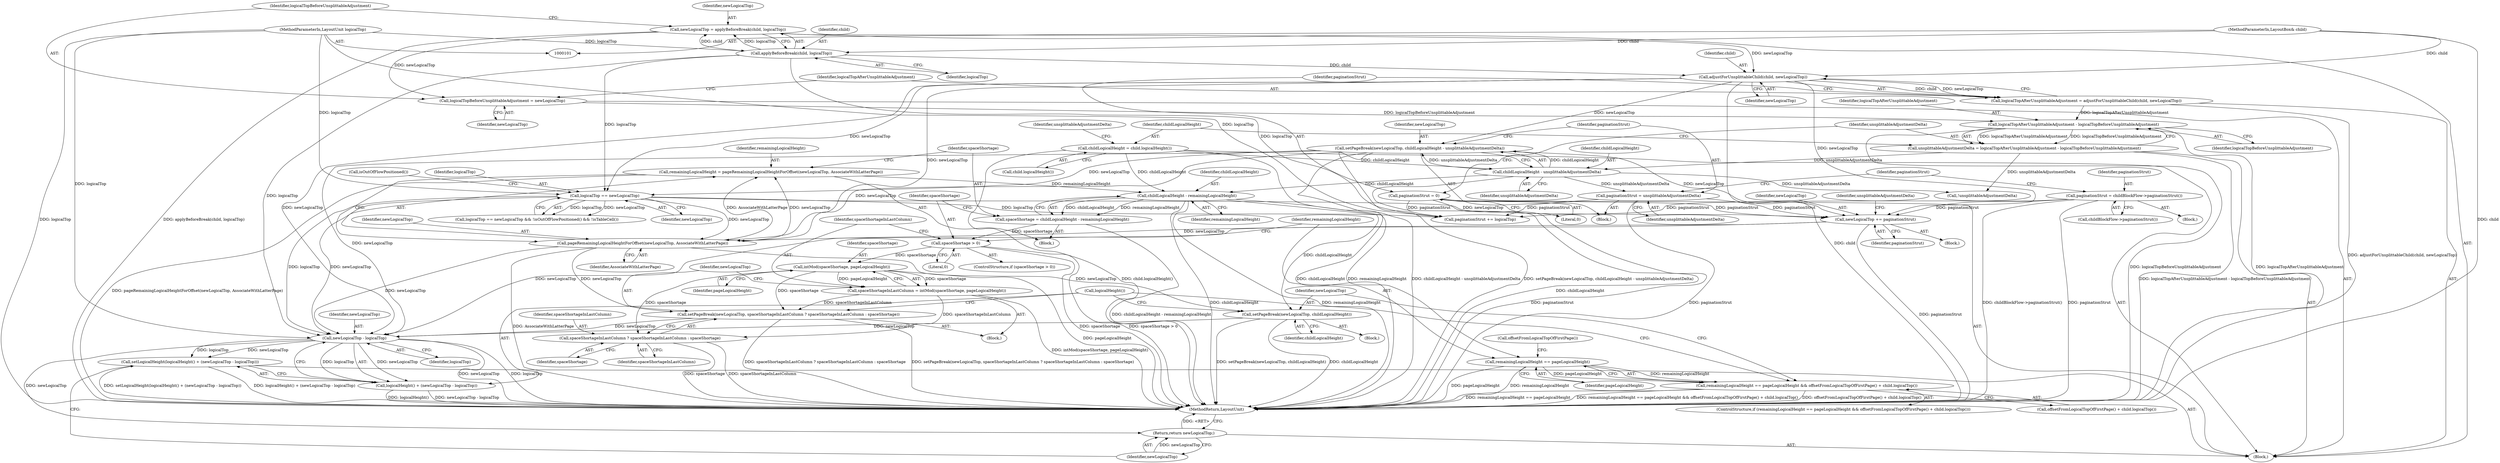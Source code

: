 digraph "1_Chrome_ce70785c73a2b7cf2b34de0d8439ca31929b4743@API" {
"1000208" [label="(Call,remainingLogicalHeight = pageRemainingLogicalHeightForOffset(newLogicalTop, AssociateWithLatterPage))"];
"1000210" [label="(Call,pageRemainingLogicalHeightForOffset(newLogicalTop, AssociateWithLatterPage))"];
"1000128" [label="(Call,adjustForUnsplittableChild(child, newLogicalTop))"];
"1000118" [label="(Call,applyBeforeBreak(child, logicalTop))"];
"1000103" [label="(MethodParameterIn,LayoutBox& child)"];
"1000102" [label="(MethodParameterIn,LayoutUnit logicalTop)"];
"1000116" [label="(Call,newLogicalTop = applyBeforeBreak(child, logicalTop))"];
"1000148" [label="(Call,setPageBreak(newLogicalTop, childLogicalHeight - unsplittableAdjustmentDelta))"];
"1000150" [label="(Call,childLogicalHeight - unsplittableAdjustmentDelta)"];
"1000142" [label="(Call,childLogicalHeight = child.logicalHeight())"];
"1000136" [label="(Call,unsplittableAdjustmentDelta = logicalTopAfterUnsplittableAdjustment - logicalTopBeforeUnsplittableAdjustment)"];
"1000138" [label="(Call,logicalTopAfterUnsplittableAdjustment - logicalTopBeforeUnsplittableAdjustment)"];
"1000126" [label="(Call,logicalTopAfterUnsplittableAdjustment = adjustForUnsplittableChild(child, newLogicalTop))"];
"1000122" [label="(Call,logicalTopBeforeUnsplittableAdjustment = newLogicalTop)"];
"1000172" [label="(Call,logicalTop == newLogicalTop)"];
"1000197" [label="(Call,newLogicalTop += paginationStrut)"];
"1000132" [label="(Call,paginationStrut = 0)"];
"1000153" [label="(Call,paginationStrut = unsplittableAdjustmentDelta)"];
"1000162" [label="(Call,paginationStrut = childBlockFlow->paginationStrut())"];
"1000216" [label="(Call,childLogicalHeight - remainingLogicalHeight)"];
"1000214" [label="(Call,spaceShortage = childLogicalHeight - remainingLogicalHeight)"];
"1000220" [label="(Call,spaceShortage > 0)"];
"1000227" [label="(Call,intMod(spaceShortage, pageLogicalHeight))"];
"1000225" [label="(Call,spaceShortageInLastColumn = intMod(spaceShortage, pageLogicalHeight))"];
"1000230" [label="(Call,setPageBreak(newLogicalTop, spaceShortageInLastColumn ? spaceShortageInLastColumn : spaceShortage))"];
"1000252" [label="(Call,newLogicalTop - logicalTop)"];
"1000249" [label="(Call,setLogicalHeight(logicalHeight() + (newLogicalTop - logicalTop)))"];
"1000250" [label="(Call,logicalHeight() + (newLogicalTop - logicalTop))"];
"1000255" [label="(Return,return newLogicalTop;)"];
"1000232" [label="(Call,spaceShortageInLastColumn ? spaceShortageInLastColumn : spaceShortage)"];
"1000239" [label="(Call,remainingLogicalHeight == pageLogicalHeight)"];
"1000238" [label="(Call,remainingLogicalHeight == pageLogicalHeight && offsetFromLogicalTopOfFirstPage() + child.logicalTop())"];
"1000246" [label="(Call,setPageBreak(newLogicalTop, childLogicalHeight))"];
"1000246" [label="(Call,setPageBreak(newLogicalTop, childLogicalHeight))"];
"1000249" [label="(Call,setLogicalHeight(logicalHeight() + (newLogicalTop - logicalTop)))"];
"1000228" [label="(Identifier,spaceShortage)"];
"1000142" [label="(Call,childLogicalHeight = child.logicalHeight())"];
"1000105" [label="(Block,)"];
"1000140" [label="(Identifier,logicalTopBeforeUnsplittableAdjustment)"];
"1000153" [label="(Call,paginationStrut = unsplittableAdjustmentDelta)"];
"1000103" [label="(MethodParameterIn,LayoutBox& child)"];
"1000235" [label="(Identifier,spaceShortage)"];
"1000123" [label="(Identifier,logicalTopBeforeUnsplittableAdjustment)"];
"1000155" [label="(Identifier,unsplittableAdjustmentDelta)"];
"1000251" [label="(Call,logicalHeight())"];
"1000177" [label="(Call,isOutOfFlowPositioned())"];
"1000150" [label="(Call,childLogicalHeight - unsplittableAdjustmentDelta)"];
"1000216" [label="(Call,childLogicalHeight - remainingLogicalHeight)"];
"1000257" [label="(MethodReturn,LayoutUnit)"];
"1000239" [label="(Call,remainingLogicalHeight == pageLogicalHeight)"];
"1000198" [label="(Identifier,newLogicalTop)"];
"1000241" [label="(Identifier,pageLogicalHeight)"];
"1000212" [label="(Identifier,AssociateWithLatterPage)"];
"1000217" [label="(Identifier,childLogicalHeight)"];
"1000166" [label="(Identifier,paginationStrut)"];
"1000181" [label="(Call,paginationStrut += logicalTop)"];
"1000210" [label="(Call,pageRemainingLogicalHeightForOffset(newLogicalTop, AssociateWithLatterPage))"];
"1000226" [label="(Identifier,spaceShortageInLastColumn)"];
"1000162" [label="(Call,paginationStrut = childBlockFlow->paginationStrut())"];
"1000242" [label="(Call,offsetFromLogicalTopOfFirstPage() + child.logicalTop())"];
"1000163" [label="(Identifier,paginationStrut)"];
"1000118" [label="(Call,applyBeforeBreak(child, logicalTop))"];
"1000129" [label="(Identifier,child)"];
"1000233" [label="(Identifier,spaceShortageInLastColumn)"];
"1000219" [label="(ControlStructure,if (spaceShortage > 0))"];
"1000147" [label="(Block,)"];
"1000232" [label="(Call,spaceShortageInLastColumn ? spaceShortageInLastColumn : spaceShortage)"];
"1000209" [label="(Identifier,remainingLogicalHeight)"];
"1000240" [label="(Identifier,remainingLogicalHeight)"];
"1000222" [label="(Literal,0)"];
"1000229" [label="(Identifier,pageLogicalHeight)"];
"1000252" [label="(Call,newLogicalTop - logicalTop)"];
"1000134" [label="(Literal,0)"];
"1000220" [label="(Call,spaceShortage > 0)"];
"1000128" [label="(Call,adjustForUnsplittableChild(child, newLogicalTop))"];
"1000152" [label="(Identifier,unsplittableAdjustmentDelta)"];
"1000126" [label="(Call,logicalTopAfterUnsplittableAdjustment = adjustForUnsplittableChild(child, newLogicalTop))"];
"1000238" [label="(Call,remainingLogicalHeight == pageLogicalHeight && offsetFromLogicalTopOfFirstPage() + child.logicalTop())"];
"1000199" [label="(Identifier,paginationStrut)"];
"1000132" [label="(Call,paginationStrut = 0)"];
"1000116" [label="(Call,newLogicalTop = applyBeforeBreak(child, logicalTop))"];
"1000214" [label="(Call,spaceShortage = childLogicalHeight - remainingLogicalHeight)"];
"1000137" [label="(Identifier,unsplittableAdjustmentDelta)"];
"1000234" [label="(Identifier,spaceShortageInLastColumn)"];
"1000171" [label="(Call,logicalTop == newLogicalTop && !isOutOfFlowPositioned() && !isTableCell())"];
"1000255" [label="(Return,return newLogicalTop;)"];
"1000256" [label="(Identifier,newLogicalTop)"];
"1000143" [label="(Identifier,childLogicalHeight)"];
"1000250" [label="(Call,logicalHeight() + (newLogicalTop - logicalTop))"];
"1000154" [label="(Identifier,paginationStrut)"];
"1000117" [label="(Identifier,newLogicalTop)"];
"1000119" [label="(Identifier,child)"];
"1000138" [label="(Call,logicalTopAfterUnsplittableAdjustment - logicalTopBeforeUnsplittableAdjustment)"];
"1000237" [label="(ControlStructure,if (remainingLogicalHeight == pageLogicalHeight && offsetFromLogicalTopOfFirstPage() + child.logicalTop()))"];
"1000173" [label="(Identifier,logicalTop)"];
"1000253" [label="(Identifier,newLogicalTop)"];
"1000223" [label="(Block,)"];
"1000151" [label="(Identifier,childLogicalHeight)"];
"1000206" [label="(Block,)"];
"1000164" [label="(Call,childBlockFlow->paginationStrut())"];
"1000254" [label="(Identifier,logicalTop)"];
"1000202" [label="(Identifier,unsplittableAdjustmentDelta)"];
"1000211" [label="(Identifier,newLogicalTop)"];
"1000197" [label="(Call,newLogicalTop += paginationStrut)"];
"1000149" [label="(Identifier,newLogicalTop)"];
"1000122" [label="(Call,logicalTopBeforeUnsplittableAdjustment = newLogicalTop)"];
"1000196" [label="(Block,)"];
"1000102" [label="(MethodParameterIn,LayoutUnit logicalTop)"];
"1000225" [label="(Call,spaceShortageInLastColumn = intMod(spaceShortage, pageLogicalHeight))"];
"1000231" [label="(Identifier,newLogicalTop)"];
"1000248" [label="(Identifier,childLogicalHeight)"];
"1000127" [label="(Identifier,logicalTopAfterUnsplittableAdjustment)"];
"1000148" [label="(Call,setPageBreak(newLogicalTop, childLogicalHeight - unsplittableAdjustmentDelta))"];
"1000146" [label="(Identifier,unsplittableAdjustmentDelta)"];
"1000243" [label="(Call,offsetFromLogicalTopOfFirstPage())"];
"1000124" [label="(Identifier,newLogicalTop)"];
"1000144" [label="(Call,child.logicalHeight())"];
"1000227" [label="(Call,intMod(spaceShortage, pageLogicalHeight))"];
"1000136" [label="(Call,unsplittableAdjustmentDelta = logicalTopAfterUnsplittableAdjustment - logicalTopBeforeUnsplittableAdjustment)"];
"1000161" [label="(Block,)"];
"1000174" [label="(Identifier,newLogicalTop)"];
"1000133" [label="(Identifier,paginationStrut)"];
"1000230" [label="(Call,setPageBreak(newLogicalTop, spaceShortageInLastColumn ? spaceShortageInLastColumn : spaceShortage))"];
"1000221" [label="(Identifier,spaceShortage)"];
"1000201" [label="(Call,!unsplittableAdjustmentDelta)"];
"1000139" [label="(Identifier,logicalTopAfterUnsplittableAdjustment)"];
"1000120" [label="(Identifier,logicalTop)"];
"1000247" [label="(Identifier,newLogicalTop)"];
"1000130" [label="(Identifier,newLogicalTop)"];
"1000245" [label="(Block,)"];
"1000208" [label="(Call,remainingLogicalHeight = pageRemainingLogicalHeightForOffset(newLogicalTop, AssociateWithLatterPage))"];
"1000218" [label="(Identifier,remainingLogicalHeight)"];
"1000172" [label="(Call,logicalTop == newLogicalTop)"];
"1000215" [label="(Identifier,spaceShortage)"];
"1000208" -> "1000206"  [label="AST: "];
"1000208" -> "1000210"  [label="CFG: "];
"1000209" -> "1000208"  [label="AST: "];
"1000210" -> "1000208"  [label="AST: "];
"1000215" -> "1000208"  [label="CFG: "];
"1000208" -> "1000257"  [label="DDG: pageRemainingLogicalHeightForOffset(newLogicalTop, AssociateWithLatterPage)"];
"1000210" -> "1000208"  [label="DDG: newLogicalTop"];
"1000210" -> "1000208"  [label="DDG: AssociateWithLatterPage"];
"1000208" -> "1000216"  [label="DDG: remainingLogicalHeight"];
"1000210" -> "1000212"  [label="CFG: "];
"1000211" -> "1000210"  [label="AST: "];
"1000212" -> "1000210"  [label="AST: "];
"1000210" -> "1000257"  [label="DDG: AssociateWithLatterPage"];
"1000128" -> "1000210"  [label="DDG: newLogicalTop"];
"1000148" -> "1000210"  [label="DDG: newLogicalTop"];
"1000172" -> "1000210"  [label="DDG: newLogicalTop"];
"1000197" -> "1000210"  [label="DDG: newLogicalTop"];
"1000210" -> "1000230"  [label="DDG: newLogicalTop"];
"1000210" -> "1000246"  [label="DDG: newLogicalTop"];
"1000210" -> "1000252"  [label="DDG: newLogicalTop"];
"1000128" -> "1000126"  [label="AST: "];
"1000128" -> "1000130"  [label="CFG: "];
"1000129" -> "1000128"  [label="AST: "];
"1000130" -> "1000128"  [label="AST: "];
"1000126" -> "1000128"  [label="CFG: "];
"1000128" -> "1000257"  [label="DDG: child"];
"1000128" -> "1000126"  [label="DDG: child"];
"1000128" -> "1000126"  [label="DDG: newLogicalTop"];
"1000118" -> "1000128"  [label="DDG: child"];
"1000103" -> "1000128"  [label="DDG: child"];
"1000116" -> "1000128"  [label="DDG: newLogicalTop"];
"1000128" -> "1000148"  [label="DDG: newLogicalTop"];
"1000128" -> "1000172"  [label="DDG: newLogicalTop"];
"1000128" -> "1000197"  [label="DDG: newLogicalTop"];
"1000128" -> "1000252"  [label="DDG: newLogicalTop"];
"1000118" -> "1000116"  [label="AST: "];
"1000118" -> "1000120"  [label="CFG: "];
"1000119" -> "1000118"  [label="AST: "];
"1000120" -> "1000118"  [label="AST: "];
"1000116" -> "1000118"  [label="CFG: "];
"1000118" -> "1000116"  [label="DDG: child"];
"1000118" -> "1000116"  [label="DDG: logicalTop"];
"1000103" -> "1000118"  [label="DDG: child"];
"1000102" -> "1000118"  [label="DDG: logicalTop"];
"1000118" -> "1000172"  [label="DDG: logicalTop"];
"1000118" -> "1000181"  [label="DDG: logicalTop"];
"1000118" -> "1000252"  [label="DDG: logicalTop"];
"1000103" -> "1000101"  [label="AST: "];
"1000103" -> "1000257"  [label="DDG: child"];
"1000102" -> "1000101"  [label="AST: "];
"1000102" -> "1000257"  [label="DDG: logicalTop"];
"1000102" -> "1000172"  [label="DDG: logicalTop"];
"1000102" -> "1000181"  [label="DDG: logicalTop"];
"1000102" -> "1000252"  [label="DDG: logicalTop"];
"1000116" -> "1000105"  [label="AST: "];
"1000117" -> "1000116"  [label="AST: "];
"1000123" -> "1000116"  [label="CFG: "];
"1000116" -> "1000257"  [label="DDG: applyBeforeBreak(child, logicalTop)"];
"1000116" -> "1000122"  [label="DDG: newLogicalTop"];
"1000148" -> "1000147"  [label="AST: "];
"1000148" -> "1000150"  [label="CFG: "];
"1000149" -> "1000148"  [label="AST: "];
"1000150" -> "1000148"  [label="AST: "];
"1000154" -> "1000148"  [label="CFG: "];
"1000148" -> "1000257"  [label="DDG: setPageBreak(newLogicalTop, childLogicalHeight - unsplittableAdjustmentDelta)"];
"1000148" -> "1000257"  [label="DDG: childLogicalHeight - unsplittableAdjustmentDelta"];
"1000150" -> "1000148"  [label="DDG: childLogicalHeight"];
"1000150" -> "1000148"  [label="DDG: unsplittableAdjustmentDelta"];
"1000148" -> "1000172"  [label="DDG: newLogicalTop"];
"1000148" -> "1000197"  [label="DDG: newLogicalTop"];
"1000148" -> "1000252"  [label="DDG: newLogicalTop"];
"1000150" -> "1000152"  [label="CFG: "];
"1000151" -> "1000150"  [label="AST: "];
"1000152" -> "1000150"  [label="AST: "];
"1000150" -> "1000257"  [label="DDG: childLogicalHeight"];
"1000142" -> "1000150"  [label="DDG: childLogicalHeight"];
"1000136" -> "1000150"  [label="DDG: unsplittableAdjustmentDelta"];
"1000150" -> "1000153"  [label="DDG: unsplittableAdjustmentDelta"];
"1000150" -> "1000201"  [label="DDG: unsplittableAdjustmentDelta"];
"1000150" -> "1000216"  [label="DDG: childLogicalHeight"];
"1000142" -> "1000105"  [label="AST: "];
"1000142" -> "1000144"  [label="CFG: "];
"1000143" -> "1000142"  [label="AST: "];
"1000144" -> "1000142"  [label="AST: "];
"1000146" -> "1000142"  [label="CFG: "];
"1000142" -> "1000257"  [label="DDG: child.logicalHeight()"];
"1000142" -> "1000257"  [label="DDG: childLogicalHeight"];
"1000142" -> "1000216"  [label="DDG: childLogicalHeight"];
"1000136" -> "1000105"  [label="AST: "];
"1000136" -> "1000138"  [label="CFG: "];
"1000137" -> "1000136"  [label="AST: "];
"1000138" -> "1000136"  [label="AST: "];
"1000143" -> "1000136"  [label="CFG: "];
"1000136" -> "1000257"  [label="DDG: logicalTopAfterUnsplittableAdjustment - logicalTopBeforeUnsplittableAdjustment"];
"1000138" -> "1000136"  [label="DDG: logicalTopAfterUnsplittableAdjustment"];
"1000138" -> "1000136"  [label="DDG: logicalTopBeforeUnsplittableAdjustment"];
"1000136" -> "1000201"  [label="DDG: unsplittableAdjustmentDelta"];
"1000138" -> "1000140"  [label="CFG: "];
"1000139" -> "1000138"  [label="AST: "];
"1000140" -> "1000138"  [label="AST: "];
"1000138" -> "1000257"  [label="DDG: logicalTopBeforeUnsplittableAdjustment"];
"1000138" -> "1000257"  [label="DDG: logicalTopAfterUnsplittableAdjustment"];
"1000126" -> "1000138"  [label="DDG: logicalTopAfterUnsplittableAdjustment"];
"1000122" -> "1000138"  [label="DDG: logicalTopBeforeUnsplittableAdjustment"];
"1000126" -> "1000105"  [label="AST: "];
"1000127" -> "1000126"  [label="AST: "];
"1000133" -> "1000126"  [label="CFG: "];
"1000126" -> "1000257"  [label="DDG: adjustForUnsplittableChild(child, newLogicalTop)"];
"1000122" -> "1000105"  [label="AST: "];
"1000122" -> "1000124"  [label="CFG: "];
"1000123" -> "1000122"  [label="AST: "];
"1000124" -> "1000122"  [label="AST: "];
"1000127" -> "1000122"  [label="CFG: "];
"1000172" -> "1000171"  [label="AST: "];
"1000172" -> "1000174"  [label="CFG: "];
"1000173" -> "1000172"  [label="AST: "];
"1000174" -> "1000172"  [label="AST: "];
"1000177" -> "1000172"  [label="CFG: "];
"1000171" -> "1000172"  [label="CFG: "];
"1000172" -> "1000171"  [label="DDG: logicalTop"];
"1000172" -> "1000171"  [label="DDG: newLogicalTop"];
"1000172" -> "1000181"  [label="DDG: logicalTop"];
"1000172" -> "1000197"  [label="DDG: newLogicalTop"];
"1000172" -> "1000252"  [label="DDG: newLogicalTop"];
"1000172" -> "1000252"  [label="DDG: logicalTop"];
"1000197" -> "1000196"  [label="AST: "];
"1000197" -> "1000199"  [label="CFG: "];
"1000198" -> "1000197"  [label="AST: "];
"1000199" -> "1000197"  [label="AST: "];
"1000202" -> "1000197"  [label="CFG: "];
"1000197" -> "1000257"  [label="DDG: paginationStrut"];
"1000132" -> "1000197"  [label="DDG: paginationStrut"];
"1000153" -> "1000197"  [label="DDG: paginationStrut"];
"1000162" -> "1000197"  [label="DDG: paginationStrut"];
"1000197" -> "1000252"  [label="DDG: newLogicalTop"];
"1000132" -> "1000105"  [label="AST: "];
"1000132" -> "1000134"  [label="CFG: "];
"1000133" -> "1000132"  [label="AST: "];
"1000134" -> "1000132"  [label="AST: "];
"1000137" -> "1000132"  [label="CFG: "];
"1000132" -> "1000257"  [label="DDG: paginationStrut"];
"1000132" -> "1000181"  [label="DDG: paginationStrut"];
"1000153" -> "1000147"  [label="AST: "];
"1000153" -> "1000155"  [label="CFG: "];
"1000154" -> "1000153"  [label="AST: "];
"1000155" -> "1000153"  [label="AST: "];
"1000166" -> "1000153"  [label="CFG: "];
"1000153" -> "1000257"  [label="DDG: paginationStrut"];
"1000153" -> "1000181"  [label="DDG: paginationStrut"];
"1000162" -> "1000161"  [label="AST: "];
"1000162" -> "1000164"  [label="CFG: "];
"1000163" -> "1000162"  [label="AST: "];
"1000164" -> "1000162"  [label="AST: "];
"1000166" -> "1000162"  [label="CFG: "];
"1000162" -> "1000257"  [label="DDG: childBlockFlow->paginationStrut()"];
"1000162" -> "1000257"  [label="DDG: paginationStrut"];
"1000162" -> "1000181"  [label="DDG: paginationStrut"];
"1000216" -> "1000214"  [label="AST: "];
"1000216" -> "1000218"  [label="CFG: "];
"1000217" -> "1000216"  [label="AST: "];
"1000218" -> "1000216"  [label="AST: "];
"1000214" -> "1000216"  [label="CFG: "];
"1000216" -> "1000257"  [label="DDG: remainingLogicalHeight"];
"1000216" -> "1000257"  [label="DDG: childLogicalHeight"];
"1000216" -> "1000214"  [label="DDG: childLogicalHeight"];
"1000216" -> "1000214"  [label="DDG: remainingLogicalHeight"];
"1000216" -> "1000239"  [label="DDG: remainingLogicalHeight"];
"1000216" -> "1000246"  [label="DDG: childLogicalHeight"];
"1000214" -> "1000206"  [label="AST: "];
"1000215" -> "1000214"  [label="AST: "];
"1000221" -> "1000214"  [label="CFG: "];
"1000214" -> "1000257"  [label="DDG: childLogicalHeight - remainingLogicalHeight"];
"1000214" -> "1000220"  [label="DDG: spaceShortage"];
"1000220" -> "1000219"  [label="AST: "];
"1000220" -> "1000222"  [label="CFG: "];
"1000221" -> "1000220"  [label="AST: "];
"1000222" -> "1000220"  [label="AST: "];
"1000226" -> "1000220"  [label="CFG: "];
"1000240" -> "1000220"  [label="CFG: "];
"1000220" -> "1000257"  [label="DDG: spaceShortage"];
"1000220" -> "1000257"  [label="DDG: spaceShortage > 0"];
"1000220" -> "1000227"  [label="DDG: spaceShortage"];
"1000227" -> "1000225"  [label="AST: "];
"1000227" -> "1000229"  [label="CFG: "];
"1000228" -> "1000227"  [label="AST: "];
"1000229" -> "1000227"  [label="AST: "];
"1000225" -> "1000227"  [label="CFG: "];
"1000227" -> "1000257"  [label="DDG: pageLogicalHeight"];
"1000227" -> "1000225"  [label="DDG: spaceShortage"];
"1000227" -> "1000225"  [label="DDG: pageLogicalHeight"];
"1000227" -> "1000230"  [label="DDG: spaceShortage"];
"1000227" -> "1000232"  [label="DDG: spaceShortage"];
"1000225" -> "1000223"  [label="AST: "];
"1000226" -> "1000225"  [label="AST: "];
"1000231" -> "1000225"  [label="CFG: "];
"1000225" -> "1000257"  [label="DDG: intMod(spaceShortage, pageLogicalHeight)"];
"1000225" -> "1000230"  [label="DDG: spaceShortageInLastColumn"];
"1000225" -> "1000232"  [label="DDG: spaceShortageInLastColumn"];
"1000230" -> "1000223"  [label="AST: "];
"1000230" -> "1000232"  [label="CFG: "];
"1000231" -> "1000230"  [label="AST: "];
"1000232" -> "1000230"  [label="AST: "];
"1000251" -> "1000230"  [label="CFG: "];
"1000230" -> "1000257"  [label="DDG: spaceShortageInLastColumn ? spaceShortageInLastColumn : spaceShortage"];
"1000230" -> "1000257"  [label="DDG: setPageBreak(newLogicalTop, spaceShortageInLastColumn ? spaceShortageInLastColumn : spaceShortage)"];
"1000230" -> "1000252"  [label="DDG: newLogicalTop"];
"1000252" -> "1000250"  [label="AST: "];
"1000252" -> "1000254"  [label="CFG: "];
"1000253" -> "1000252"  [label="AST: "];
"1000254" -> "1000252"  [label="AST: "];
"1000250" -> "1000252"  [label="CFG: "];
"1000252" -> "1000257"  [label="DDG: newLogicalTop"];
"1000252" -> "1000257"  [label="DDG: logicalTop"];
"1000252" -> "1000249"  [label="DDG: newLogicalTop"];
"1000252" -> "1000249"  [label="DDG: logicalTop"];
"1000252" -> "1000250"  [label="DDG: newLogicalTop"];
"1000252" -> "1000250"  [label="DDG: logicalTop"];
"1000246" -> "1000252"  [label="DDG: newLogicalTop"];
"1000252" -> "1000255"  [label="DDG: newLogicalTop"];
"1000249" -> "1000105"  [label="AST: "];
"1000249" -> "1000250"  [label="CFG: "];
"1000250" -> "1000249"  [label="AST: "];
"1000256" -> "1000249"  [label="CFG: "];
"1000249" -> "1000257"  [label="DDG: logicalHeight() + (newLogicalTop - logicalTop)"];
"1000249" -> "1000257"  [label="DDG: setLogicalHeight(logicalHeight() + (newLogicalTop - logicalTop))"];
"1000251" -> "1000250"  [label="AST: "];
"1000250" -> "1000257"  [label="DDG: logicalHeight()"];
"1000250" -> "1000257"  [label="DDG: newLogicalTop - logicalTop"];
"1000255" -> "1000105"  [label="AST: "];
"1000255" -> "1000256"  [label="CFG: "];
"1000256" -> "1000255"  [label="AST: "];
"1000257" -> "1000255"  [label="CFG: "];
"1000255" -> "1000257"  [label="DDG: <RET>"];
"1000256" -> "1000255"  [label="DDG: newLogicalTop"];
"1000232" -> "1000234"  [label="CFG: "];
"1000232" -> "1000235"  [label="CFG: "];
"1000233" -> "1000232"  [label="AST: "];
"1000234" -> "1000232"  [label="AST: "];
"1000235" -> "1000232"  [label="AST: "];
"1000232" -> "1000257"  [label="DDG: spaceShortageInLastColumn"];
"1000232" -> "1000257"  [label="DDG: spaceShortage"];
"1000239" -> "1000238"  [label="AST: "];
"1000239" -> "1000241"  [label="CFG: "];
"1000240" -> "1000239"  [label="AST: "];
"1000241" -> "1000239"  [label="AST: "];
"1000243" -> "1000239"  [label="CFG: "];
"1000238" -> "1000239"  [label="CFG: "];
"1000239" -> "1000257"  [label="DDG: remainingLogicalHeight"];
"1000239" -> "1000257"  [label="DDG: pageLogicalHeight"];
"1000239" -> "1000238"  [label="DDG: remainingLogicalHeight"];
"1000239" -> "1000238"  [label="DDG: pageLogicalHeight"];
"1000238" -> "1000237"  [label="AST: "];
"1000238" -> "1000242"  [label="CFG: "];
"1000242" -> "1000238"  [label="AST: "];
"1000247" -> "1000238"  [label="CFG: "];
"1000251" -> "1000238"  [label="CFG: "];
"1000238" -> "1000257"  [label="DDG: remainingLogicalHeight == pageLogicalHeight"];
"1000238" -> "1000257"  [label="DDG: remainingLogicalHeight == pageLogicalHeight && offsetFromLogicalTopOfFirstPage() + child.logicalTop()"];
"1000238" -> "1000257"  [label="DDG: offsetFromLogicalTopOfFirstPage() + child.logicalTop()"];
"1000246" -> "1000245"  [label="AST: "];
"1000246" -> "1000248"  [label="CFG: "];
"1000247" -> "1000246"  [label="AST: "];
"1000248" -> "1000246"  [label="AST: "];
"1000251" -> "1000246"  [label="CFG: "];
"1000246" -> "1000257"  [label="DDG: childLogicalHeight"];
"1000246" -> "1000257"  [label="DDG: setPageBreak(newLogicalTop, childLogicalHeight)"];
}
